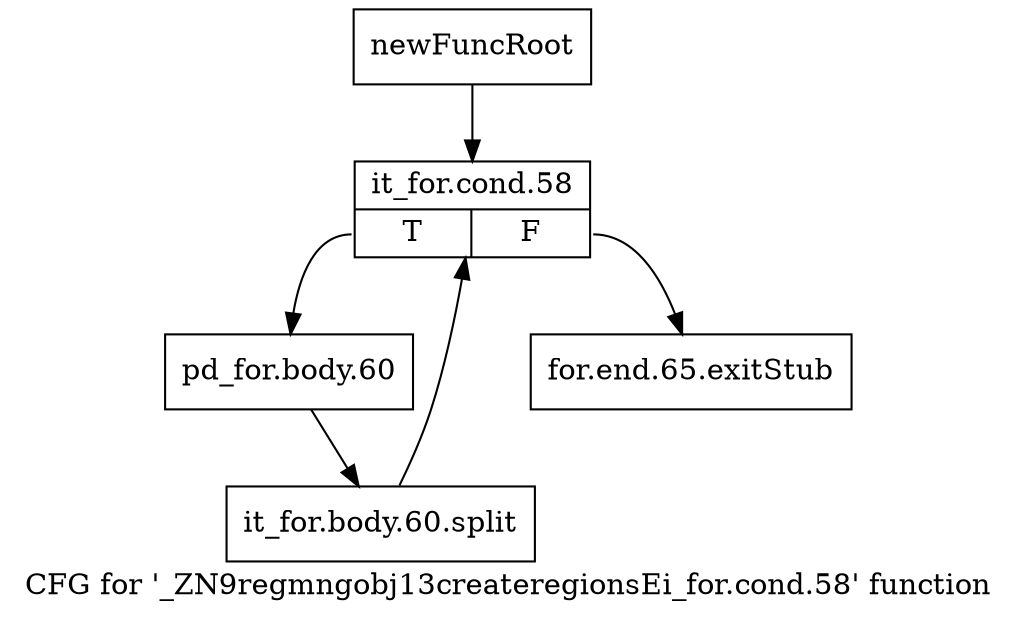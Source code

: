 digraph "CFG for '_ZN9regmngobj13createregionsEi_for.cond.58' function" {
	label="CFG for '_ZN9regmngobj13createregionsEi_for.cond.58' function";

	Node0x2456f30 [shape=record,label="{newFuncRoot}"];
	Node0x2456f30 -> Node0x2457390;
	Node0x2456f80 [shape=record,label="{for.end.65.exitStub}"];
	Node0x2457390 [shape=record,label="{it_for.cond.58|{<s0>T|<s1>F}}"];
	Node0x2457390:s0 -> Node0x24573e0;
	Node0x2457390:s1 -> Node0x2456f80;
	Node0x24573e0 [shape=record,label="{pd_for.body.60}"];
	Node0x24573e0 -> Node0x2556120;
	Node0x2556120 [shape=record,label="{it_for.body.60.split}"];
	Node0x2556120 -> Node0x2457390;
}
